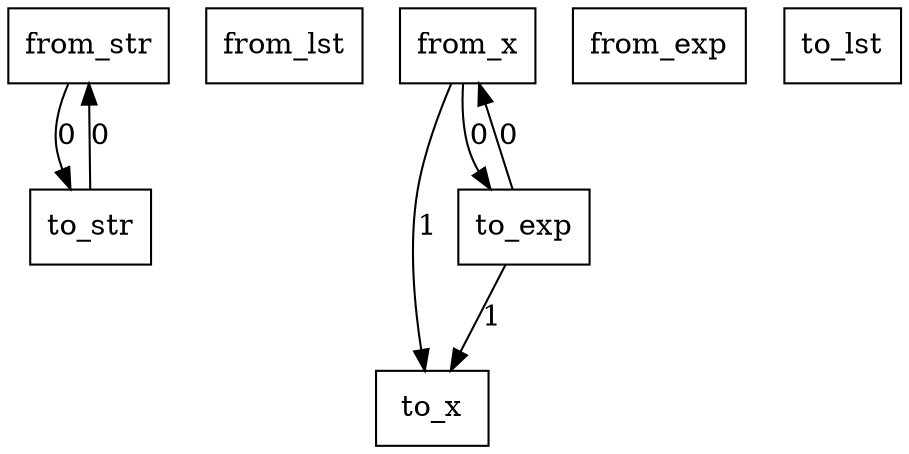 digraph {
    graph [rankdir=TB
          ,bgcolor=transparent];
    node [shape=box
         ,fillcolor=white
         ,style=filled];
    0 [label=<from_str>];
    1 [label=<from_lst>];
    2 [label=<from_x>];
    3 [label=<from_exp>];
    4 [label=<to_str>];
    5 [label=<to_lst>];
    6 [label=<to_x>];
    7 [label=<to_exp>];
    0 -> 4 [label=0];
    2 -> 6 [label=1];
    2 -> 7 [label=0];
    4 -> 0 [label=0];
    7 -> 2 [label=0];
    7 -> 6 [label=1];
}
